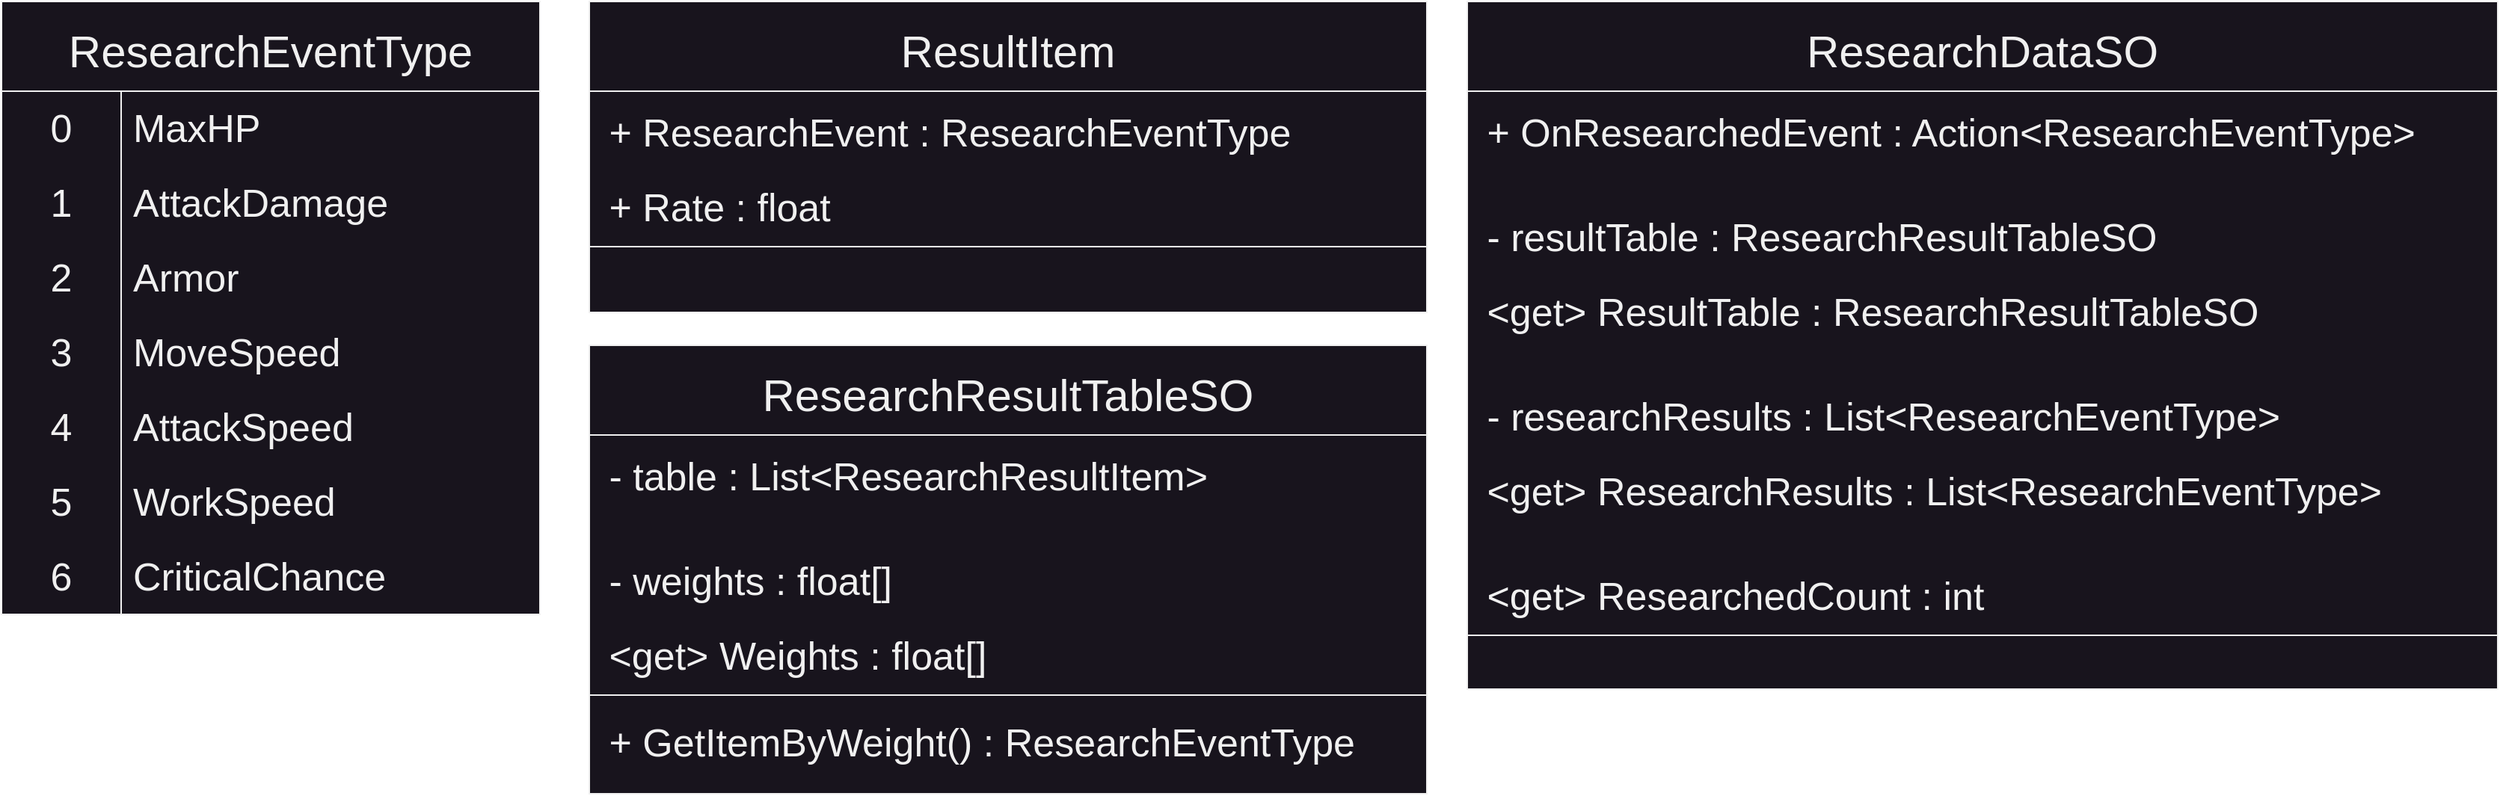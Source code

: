 <mxfile>
    <diagram id="TyhUPXlwJ_h9Pz0Qkcor" name="페이지-1">
        <mxGraphModel dx="5227" dy="2905" grid="1" gridSize="10" guides="1" tooltips="1" connect="1" arrows="1" fold="1" page="1" pageScale="1" pageWidth="1169" pageHeight="827" math="0" shadow="0">
            <root>
                <mxCell id="0"/>
                <mxCell id="1" parent="0"/>
                <mxCell id="2" value="ResearchDataSO" style="swimlane;fontStyle=0;align=center;verticalAlign=middle;childLayout=stackLayout;horizontal=1;startSize=60;horizontalStack=0;resizeParent=1;resizeLast=0;collapsible=1;marginBottom=0;rounded=0;shadow=0;strokeWidth=1;spacingTop=0;spacingBottom=0;spacingRight=0;fillColor=#18141D;swimlaneFillColor=#18141D;fillStyle=solid;fontColor=#F0F0F0;strokeColor=#F0F0F0;fontSize=30;" vertex="1" parent="1">
                    <mxGeometry x="-2280" y="-1390" width="689" height="460" as="geometry">
                        <mxRectangle x="-791.5" y="-581" width="160" height="26" as="alternateBounds"/>
                    </mxGeometry>
                </mxCell>
                <mxCell id="3" value=" + OnResearchedEvent : Action&lt;ResearchEventType&gt;" style="text;align=left;verticalAlign=middle;spacingLeft=4;spacingRight=4;overflow=hidden;rotatable=0;points=[[0,0.5],[1,0.5]];portConstraint=eastwest;rounded=0;shadow=0;html=0;fontColor=#F0F0F0;fontSize=26;" vertex="1" parent="2">
                    <mxGeometry y="60" width="689" height="50" as="geometry"/>
                </mxCell>
                <mxCell id="73" value=" " style="text;align=left;verticalAlign=middle;spacingLeft=4;spacingRight=4;overflow=hidden;rotatable=0;points=[[0,0.5],[1,0.5]];portConstraint=eastwest;rounded=0;shadow=0;html=0;fontSize=26;" vertex="1" parent="2">
                    <mxGeometry y="110" width="689" height="20" as="geometry"/>
                </mxCell>
                <mxCell id="138" value=" - resultTable : ResearchResultTableSO" style="text;align=left;verticalAlign=middle;spacingLeft=4;spacingRight=4;overflow=hidden;rotatable=0;points=[[0,0.5],[1,0.5]];portConstraint=eastwest;rounded=0;shadow=0;html=0;fontColor=#F0F0F0;fontSize=26;" vertex="1" parent="2">
                    <mxGeometry y="130" width="689" height="50" as="geometry"/>
                </mxCell>
                <mxCell id="139" value=" &lt;get&gt; ResultTable : ResearchResultTableSO" style="text;align=left;verticalAlign=middle;spacingLeft=4;spacingRight=4;overflow=hidden;rotatable=0;points=[[0,0.5],[1,0.5]];portConstraint=eastwest;rounded=0;shadow=0;html=0;fontColor=#F0F0F0;fontSize=26;" vertex="1" parent="2">
                    <mxGeometry y="180" width="689" height="50" as="geometry"/>
                </mxCell>
                <mxCell id="137" value=" " style="text;align=left;verticalAlign=middle;spacingLeft=4;spacingRight=4;overflow=hidden;rotatable=0;points=[[0,0.5],[1,0.5]];portConstraint=eastwest;rounded=0;shadow=0;html=0;fontSize=26;" vertex="1" parent="2">
                    <mxGeometry y="230" width="689" height="20" as="geometry"/>
                </mxCell>
                <mxCell id="74" value=" - researchResults : List&lt;ResearchEventType&gt;" style="text;align=left;verticalAlign=middle;spacingLeft=4;spacingRight=4;overflow=hidden;rotatable=0;points=[[0,0.5],[1,0.5]];portConstraint=eastwest;rounded=0;shadow=0;html=0;fontColor=#F0F0F0;fontSize=26;" vertex="1" parent="2">
                    <mxGeometry y="250" width="689" height="50" as="geometry"/>
                </mxCell>
                <mxCell id="149" value=" &lt;get&gt; ResearchResults : List&lt;ResearchEventType&gt;" style="text;align=left;verticalAlign=middle;spacingLeft=4;spacingRight=4;overflow=hidden;rotatable=0;points=[[0,0.5],[1,0.5]];portConstraint=eastwest;rounded=0;shadow=0;html=0;fontColor=#F0F0F0;fontSize=26;" vertex="1" parent="2">
                    <mxGeometry y="300" width="689" height="50" as="geometry"/>
                </mxCell>
                <mxCell id="75" value=" " style="text;align=left;verticalAlign=middle;spacingLeft=4;spacingRight=4;overflow=hidden;rotatable=0;points=[[0,0.5],[1,0.5]];portConstraint=eastwest;rounded=0;shadow=0;html=0;fontSize=26;" vertex="1" parent="2">
                    <mxGeometry y="350" width="689" height="20" as="geometry"/>
                </mxCell>
                <mxCell id="76" value=" &lt;get&gt; ResearchedCount : int" style="text;align=left;verticalAlign=middle;spacingLeft=4;spacingRight=4;overflow=hidden;rotatable=0;points=[[0,0.5],[1,0.5]];portConstraint=eastwest;rounded=0;shadow=0;html=0;fontColor=#F0F0F0;fontSize=26;" vertex="1" parent="2">
                    <mxGeometry y="370" width="689" height="50" as="geometry"/>
                </mxCell>
                <mxCell id="8" value="" style="line;html=1;strokeWidth=1;align=left;verticalAlign=middle;spacingTop=-1;spacingLeft=3;spacingRight=3;rotatable=0;labelPosition=right;points=[];portConstraint=eastwest;strokeColor=#F0F0F0;fontSize=26;" vertex="1" parent="2">
                    <mxGeometry y="420" width="689" height="8" as="geometry"/>
                </mxCell>
                <mxCell id="10" value=" " style="text;align=left;verticalAlign=middle;spacingLeft=4;spacingRight=4;overflow=hidden;rotatable=0;points=[[0,0.5],[1,0.5]];portConstraint=eastwest;rounded=0;shadow=0;html=0;fontSize=26;" vertex="1" parent="2">
                    <mxGeometry y="428" width="689" height="20" as="geometry"/>
                </mxCell>
                <mxCell id="15" value="ResultItem" style="swimlane;fontStyle=0;align=center;verticalAlign=middle;childLayout=stackLayout;horizontal=1;startSize=60;horizontalStack=0;resizeParent=1;resizeLast=0;collapsible=1;marginBottom=0;rounded=0;shadow=0;strokeWidth=1;spacingTop=0;spacingBottom=0;spacingRight=0;fillColor=#18141D;swimlaneFillColor=#18141D;fillStyle=solid;fontColor=#F0F0F0;strokeColor=#F0F0F0;fontSize=30;" vertex="1" parent="1">
                    <mxGeometry x="-2867" y="-1390" width="560" height="208" as="geometry">
                        <mxRectangle x="-791.5" y="-581" width="160" height="26" as="alternateBounds"/>
                    </mxGeometry>
                </mxCell>
                <mxCell id="16" value=" + ResearchEvent : ResearchEventType" style="text;align=left;verticalAlign=middle;spacingLeft=4;spacingRight=4;overflow=hidden;rotatable=0;points=[[0,0.5],[1,0.5]];portConstraint=eastwest;rounded=0;shadow=0;html=0;fontColor=#F0F0F0;fontSize=26;" vertex="1" parent="15">
                    <mxGeometry y="60" width="560" height="50" as="geometry"/>
                </mxCell>
                <mxCell id="18" value=" + Rate : float" style="text;align=left;verticalAlign=middle;spacingLeft=4;spacingRight=4;overflow=hidden;rotatable=0;points=[[0,0.5],[1,0.5]];portConstraint=eastwest;rounded=0;shadow=0;html=0;fontColor=#F0F0F0;fontSize=26;" vertex="1" parent="15">
                    <mxGeometry y="110" width="560" height="50" as="geometry"/>
                </mxCell>
                <mxCell id="22" value="" style="line;html=1;strokeWidth=1;align=left;verticalAlign=middle;spacingTop=-1;spacingLeft=3;spacingRight=3;rotatable=0;labelPosition=right;points=[];portConstraint=eastwest;strokeColor=#F0F0F0;fontSize=26;" vertex="1" parent="15">
                    <mxGeometry y="160" width="560" height="8" as="geometry"/>
                </mxCell>
                <mxCell id="24" value=" " style="text;align=left;verticalAlign=middle;spacingLeft=4;spacingRight=4;overflow=hidden;rotatable=0;points=[[0,0.5],[1,0.5]];portConstraint=eastwest;rounded=0;shadow=0;html=0;fontSize=26;" vertex="1" parent="15">
                    <mxGeometry y="168" width="560" height="20" as="geometry"/>
                </mxCell>
                <mxCell id="106" value="" style="rounded=0;whiteSpace=wrap;html=1;labelBorderColor=default;fillStyle=solid;strokeColor=default;strokeWidth=1;fontSize=30;fontColor=#F0F0F0;fillColor=#18141D;" vertex="1" parent="1">
                    <mxGeometry x="-3260" y="-1390" width="360" height="410" as="geometry"/>
                </mxCell>
                <mxCell id="107" value="ResearchEventType" style="shape=table;startSize=60;container=1;collapsible=0;childLayout=tableLayout;fixedRows=1;rowLines=0;fontStyle=0;fontSize=30;verticalAlign=middle;strokeColor=#F0F0F0;swimlaneLine=1;strokeWidth=1;fillStyle=solid;fillColor=#18141D;fontColor=#F0F0F0;" vertex="1" parent="1">
                    <mxGeometry x="-3260" y="-1390" width="360" height="410" as="geometry"/>
                </mxCell>
                <mxCell id="108" value="" style="shape=tableRow;horizontal=0;startSize=0;swimlaneHead=0;swimlaneBody=0;top=0;left=0;bottom=0;right=0;collapsible=0;dropTarget=0;fillColor=none;points=[[0,0.5],[1,0.5]];portConstraint=eastwest;fontSize=26;fillStyle=solid;strokeColor=default;fontColor=#F0F0F0;" vertex="1" parent="107">
                    <mxGeometry y="60" width="360" height="50" as="geometry"/>
                </mxCell>
                <mxCell id="109" value="0" style="shape=partialRectangle;html=1;whiteSpace=wrap;connectable=0;fillColor=none;top=0;left=0;bottom=0;right=0;overflow=hidden;fontSize=26;strokeColor=default;fontColor=#F0F0F0;" vertex="1" parent="108">
                    <mxGeometry width="80" height="50" as="geometry">
                        <mxRectangle width="80" height="50" as="alternateBounds"/>
                    </mxGeometry>
                </mxCell>
                <mxCell id="110" value="MaxHP" style="shape=partialRectangle;html=1;whiteSpace=wrap;connectable=0;fillColor=none;top=0;left=0;bottom=0;right=0;align=left;spacingLeft=6;overflow=hidden;fontSize=26;strokeColor=default;fontColor=#F0F0F0;" vertex="1" parent="108">
                    <mxGeometry x="80" width="280" height="50" as="geometry">
                        <mxRectangle width="280" height="50" as="alternateBounds"/>
                    </mxGeometry>
                </mxCell>
                <mxCell id="111" value="" style="shape=tableRow;horizontal=0;startSize=0;swimlaneHead=0;swimlaneBody=0;top=0;left=0;bottom=0;right=0;collapsible=0;dropTarget=0;fillColor=none;points=[[0,0.5],[1,0.5]];portConstraint=eastwest;fontSize=26;fontColor=#F0F0F0;" vertex="1" parent="107">
                    <mxGeometry y="110" width="360" height="50" as="geometry"/>
                </mxCell>
                <mxCell id="112" value="1" style="shape=partialRectangle;html=1;whiteSpace=wrap;connectable=0;fillColor=none;top=0;left=0;bottom=0;right=0;overflow=hidden;fontSize=26;fontColor=#F0F0F0;" vertex="1" parent="111">
                    <mxGeometry width="80" height="50" as="geometry">
                        <mxRectangle width="80" height="50" as="alternateBounds"/>
                    </mxGeometry>
                </mxCell>
                <mxCell id="113" value="AttackDamage" style="shape=partialRectangle;html=1;whiteSpace=wrap;connectable=0;fillColor=none;top=0;left=0;bottom=0;right=0;align=left;spacingLeft=6;overflow=hidden;fontSize=26;fontColor=#F0F0F0;" vertex="1" parent="111">
                    <mxGeometry x="80" width="280" height="50" as="geometry">
                        <mxRectangle width="280" height="50" as="alternateBounds"/>
                    </mxGeometry>
                </mxCell>
                <mxCell id="114" value="" style="shape=tableRow;horizontal=0;startSize=0;swimlaneHead=0;swimlaneBody=0;top=0;left=0;bottom=0;right=0;collapsible=0;dropTarget=0;fillColor=none;points=[[0,0.5],[1,0.5]];portConstraint=eastwest;fontSize=26;fontColor=#F0F0F0;" vertex="1" parent="107">
                    <mxGeometry y="160" width="360" height="50" as="geometry"/>
                </mxCell>
                <mxCell id="115" value="2" style="shape=partialRectangle;html=1;whiteSpace=wrap;connectable=0;fillColor=none;top=0;left=0;bottom=0;right=0;overflow=hidden;fontSize=26;fontColor=#F0F0F0;" vertex="1" parent="114">
                    <mxGeometry width="80" height="50" as="geometry">
                        <mxRectangle width="80" height="50" as="alternateBounds"/>
                    </mxGeometry>
                </mxCell>
                <mxCell id="116" value="Armor" style="shape=partialRectangle;html=1;whiteSpace=wrap;connectable=0;fillColor=none;top=0;left=0;bottom=0;right=0;align=left;spacingLeft=6;overflow=hidden;fontSize=26;fontColor=#F0F0F0;" vertex="1" parent="114">
                    <mxGeometry x="80" width="280" height="50" as="geometry">
                        <mxRectangle width="280" height="50" as="alternateBounds"/>
                    </mxGeometry>
                </mxCell>
                <mxCell id="117" value="" style="shape=tableRow;horizontal=0;startSize=0;swimlaneHead=0;swimlaneBody=0;top=0;left=0;bottom=0;right=0;collapsible=0;dropTarget=0;fillColor=none;points=[[0,0.5],[1,0.5]];portConstraint=eastwest;fontSize=26;fontColor=#F0F0F0;" vertex="1" parent="107">
                    <mxGeometry y="210" width="360" height="50" as="geometry"/>
                </mxCell>
                <mxCell id="118" value="3" style="shape=partialRectangle;html=1;whiteSpace=wrap;connectable=0;fillColor=none;top=0;left=0;bottom=0;right=0;overflow=hidden;fontSize=26;fontColor=#F0F0F0;" vertex="1" parent="117">
                    <mxGeometry width="80" height="50" as="geometry">
                        <mxRectangle width="80" height="50" as="alternateBounds"/>
                    </mxGeometry>
                </mxCell>
                <mxCell id="119" value="MoveSpeed" style="shape=partialRectangle;html=1;whiteSpace=wrap;connectable=0;fillColor=none;top=0;left=0;bottom=0;right=0;align=left;spacingLeft=6;overflow=hidden;fontSize=26;fontColor=#F0F0F0;" vertex="1" parent="117">
                    <mxGeometry x="80" width="280" height="50" as="geometry">
                        <mxRectangle width="280" height="50" as="alternateBounds"/>
                    </mxGeometry>
                </mxCell>
                <mxCell id="120" value="" style="shape=tableRow;horizontal=0;startSize=0;swimlaneHead=0;swimlaneBody=0;top=0;left=0;bottom=0;right=0;collapsible=0;dropTarget=0;fillColor=none;points=[[0,0.5],[1,0.5]];portConstraint=eastwest;fontSize=26;fontColor=#F0F0F0;" vertex="1" parent="107">
                    <mxGeometry y="260" width="360" height="50" as="geometry"/>
                </mxCell>
                <mxCell id="121" value="4" style="shape=partialRectangle;html=1;whiteSpace=wrap;connectable=0;fillColor=none;top=0;left=0;bottom=0;right=0;overflow=hidden;fontSize=26;fontColor=#F0F0F0;" vertex="1" parent="120">
                    <mxGeometry width="80" height="50" as="geometry">
                        <mxRectangle width="80" height="50" as="alternateBounds"/>
                    </mxGeometry>
                </mxCell>
                <mxCell id="122" value="AttackSpeed" style="shape=partialRectangle;html=1;whiteSpace=wrap;connectable=0;fillColor=none;top=0;left=0;bottom=0;right=0;align=left;spacingLeft=6;overflow=hidden;fontSize=26;fontColor=#F0F0F0;" vertex="1" parent="120">
                    <mxGeometry x="80" width="280" height="50" as="geometry">
                        <mxRectangle width="280" height="50" as="alternateBounds"/>
                    </mxGeometry>
                </mxCell>
                <mxCell id="123" value="" style="shape=tableRow;horizontal=0;startSize=0;swimlaneHead=0;swimlaneBody=0;top=0;left=0;bottom=0;right=0;collapsible=0;dropTarget=0;fillColor=none;points=[[0,0.5],[1,0.5]];portConstraint=eastwest;fontSize=26;fontColor=#F0F0F0;" vertex="1" parent="107">
                    <mxGeometry y="310" width="360" height="50" as="geometry"/>
                </mxCell>
                <mxCell id="124" value="5" style="shape=partialRectangle;html=1;whiteSpace=wrap;connectable=0;fillColor=none;top=0;left=0;bottom=0;right=0;overflow=hidden;fontSize=26;fontColor=#F0F0F0;" vertex="1" parent="123">
                    <mxGeometry width="80" height="50" as="geometry">
                        <mxRectangle width="80" height="50" as="alternateBounds"/>
                    </mxGeometry>
                </mxCell>
                <mxCell id="125" value="WorkSpeed" style="shape=partialRectangle;html=1;whiteSpace=wrap;connectable=0;fillColor=none;top=0;left=0;bottom=0;right=0;align=left;spacingLeft=6;overflow=hidden;fontSize=26;fontColor=#F0F0F0;" vertex="1" parent="123">
                    <mxGeometry x="80" width="280" height="50" as="geometry">
                        <mxRectangle width="280" height="50" as="alternateBounds"/>
                    </mxGeometry>
                </mxCell>
                <mxCell id="126" value="" style="shape=tableRow;horizontal=0;startSize=0;swimlaneHead=0;swimlaneBody=0;top=0;left=0;bottom=0;right=0;collapsible=0;dropTarget=0;fillColor=none;points=[[0,0.5],[1,0.5]];portConstraint=eastwest;fontSize=26;fontColor=#F0F0F0;" vertex="1" parent="107">
                    <mxGeometry y="360" width="360" height="50" as="geometry"/>
                </mxCell>
                <mxCell id="127" value="6" style="shape=partialRectangle;html=1;whiteSpace=wrap;connectable=0;fillColor=none;top=0;left=0;bottom=0;right=0;overflow=hidden;fontSize=26;fontColor=#F0F0F0;" vertex="1" parent="126">
                    <mxGeometry width="80" height="50" as="geometry">
                        <mxRectangle width="80" height="50" as="alternateBounds"/>
                    </mxGeometry>
                </mxCell>
                <mxCell id="128" value="CriticalChance" style="shape=partialRectangle;html=1;whiteSpace=wrap;connectable=0;fillColor=none;top=0;left=0;bottom=0;right=0;align=left;spacingLeft=6;overflow=hidden;fontSize=26;fontColor=#F0F0F0;" vertex="1" parent="126">
                    <mxGeometry x="80" width="280" height="50" as="geometry">
                        <mxRectangle width="280" height="50" as="alternateBounds"/>
                    </mxGeometry>
                </mxCell>
                <mxCell id="129" value="ResearchResultTableSO" style="swimlane;fontStyle=0;align=center;verticalAlign=middle;childLayout=stackLayout;horizontal=1;startSize=60;horizontalStack=0;resizeParent=1;resizeLast=0;collapsible=1;marginBottom=0;rounded=0;shadow=0;strokeWidth=1;spacingTop=0;spacingBottom=0;spacingRight=0;fillColor=#18141D;swimlaneFillColor=#18141D;fillStyle=solid;fontColor=#F0F0F0;strokeColor=#F0F0F0;fontSize=30;" vertex="1" parent="1">
                    <mxGeometry x="-2867" y="-1160" width="560" height="300" as="geometry">
                        <mxRectangle x="-791.5" y="-581" width="160" height="26" as="alternateBounds"/>
                    </mxGeometry>
                </mxCell>
                <mxCell id="130" value=" - table : List&lt;ResearchResultItem&gt;" style="text;align=left;verticalAlign=middle;spacingLeft=4;spacingRight=4;overflow=hidden;rotatable=0;points=[[0,0.5],[1,0.5]];portConstraint=eastwest;rounded=0;shadow=0;html=0;fontColor=#F0F0F0;fontSize=26;" vertex="1" parent="129">
                    <mxGeometry y="60" width="560" height="50" as="geometry"/>
                </mxCell>
                <mxCell id="146" value=" " style="text;align=left;verticalAlign=middle;spacingLeft=4;spacingRight=4;overflow=hidden;rotatable=0;points=[[0,0.5],[1,0.5]];portConstraint=eastwest;rounded=0;shadow=0;html=0;fontSize=26;" vertex="1" parent="129">
                    <mxGeometry y="110" width="560" height="20" as="geometry"/>
                </mxCell>
                <mxCell id="147" value=" - weights : float[]" style="text;align=left;verticalAlign=middle;spacingLeft=4;spacingRight=4;overflow=hidden;rotatable=0;points=[[0,0.5],[1,0.5]];portConstraint=eastwest;rounded=0;shadow=0;html=0;fontColor=#F0F0F0;fontSize=26;" vertex="1" parent="129">
                    <mxGeometry y="130" width="560" height="50" as="geometry"/>
                </mxCell>
                <mxCell id="148" value=" &lt;get&gt; Weights : float[]" style="text;align=left;verticalAlign=middle;spacingLeft=4;spacingRight=4;overflow=hidden;rotatable=0;points=[[0,0.5],[1,0.5]];portConstraint=eastwest;rounded=0;shadow=0;html=0;fontColor=#F0F0F0;fontSize=26;" vertex="1" parent="129">
                    <mxGeometry y="180" width="560" height="50" as="geometry"/>
                </mxCell>
                <mxCell id="132" value="" style="line;html=1;strokeWidth=1;align=left;verticalAlign=middle;spacingTop=-1;spacingLeft=3;spacingRight=3;rotatable=0;labelPosition=right;points=[];portConstraint=eastwest;strokeColor=#F0F0F0;fontSize=26;" vertex="1" parent="129">
                    <mxGeometry y="230" width="560" height="8" as="geometry"/>
                </mxCell>
                <mxCell id="136" value=" + GetItemByWeight() : ResearchEventType" style="text;align=left;verticalAlign=middle;spacingLeft=4;spacingRight=4;overflow=hidden;rotatable=0;points=[[0,0.5],[1,0.5]];portConstraint=eastwest;rounded=0;shadow=0;html=0;fontColor=#F0F0F0;fontSize=26;" vertex="1" parent="129">
                    <mxGeometry y="238" width="560" height="50" as="geometry"/>
                </mxCell>
            </root>
        </mxGraphModel>
    </diagram>
</mxfile>